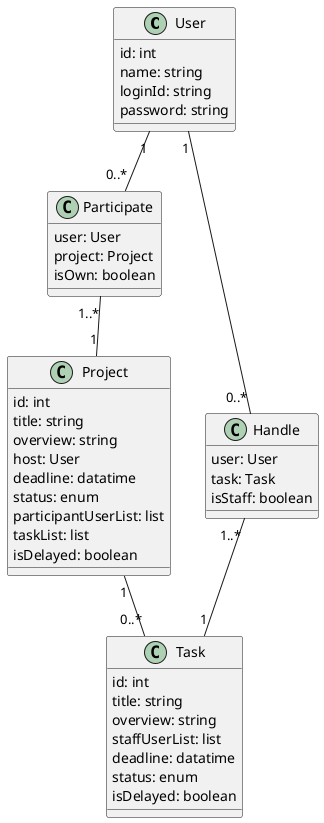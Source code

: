 @startuml


class User{
    id: int
    name: string
    loginId: string
    password: string
    }

class Project{
    id: int
    title: string
    overview: string
    host: User
    deadline: datatime
    status: enum
    participantUserList: list
    taskList: list
    isDelayed: boolean
}

class Task{
    id: int
    title: string
    overview: string
    staffUserList: list
    deadline: datatime
    status: enum
    isDelayed: boolean
}

class Participate{
    user: User
    project: Project
    isOwn: boolean
}

class Handle{
    user: User
    task: Task
    isStaff: boolean
}


User "1"--"0..*" Participate
Participate"1..*"--"1" Project
User "1"--"0..*" Handle
Handle"1..*"--"1" Task
Project "1"--"0..*" Task


@enduml